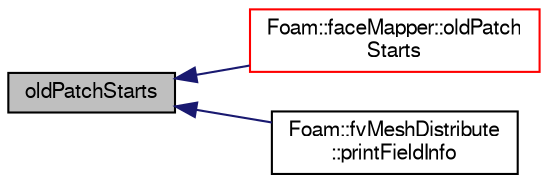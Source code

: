 digraph "oldPatchStarts"
{
  bgcolor="transparent";
  edge [fontname="FreeSans",fontsize="10",labelfontname="FreeSans",labelfontsize="10"];
  node [fontname="FreeSans",fontsize="10",shape=record];
  rankdir="LR";
  Node12759 [label="oldPatchStarts",height=0.2,width=0.4,color="black", fillcolor="grey75", style="filled", fontcolor="black"];
  Node12759 -> Node12760 [dir="back",color="midnightblue",fontsize="10",style="solid",fontname="FreeSans"];
  Node12760 [label="Foam::faceMapper::oldPatch\lStarts",height=0.2,width=0.4,color="red",URL="$a27350.html#a593cb6a4f13e3bc7e1dc9d30189afc8d",tooltip="Return old patch starts. "];
  Node12759 -> Node12762 [dir="back",color="midnightblue",fontsize="10",style="solid",fontname="FreeSans"];
  Node12762 [label="Foam::fvMeshDistribute\l::printFieldInfo",height=0.2,width=0.4,color="black",URL="$a21454.html#ac01a969a7e9466cbdca2475c4c0bd9c2",tooltip="Print some field info. "];
}
